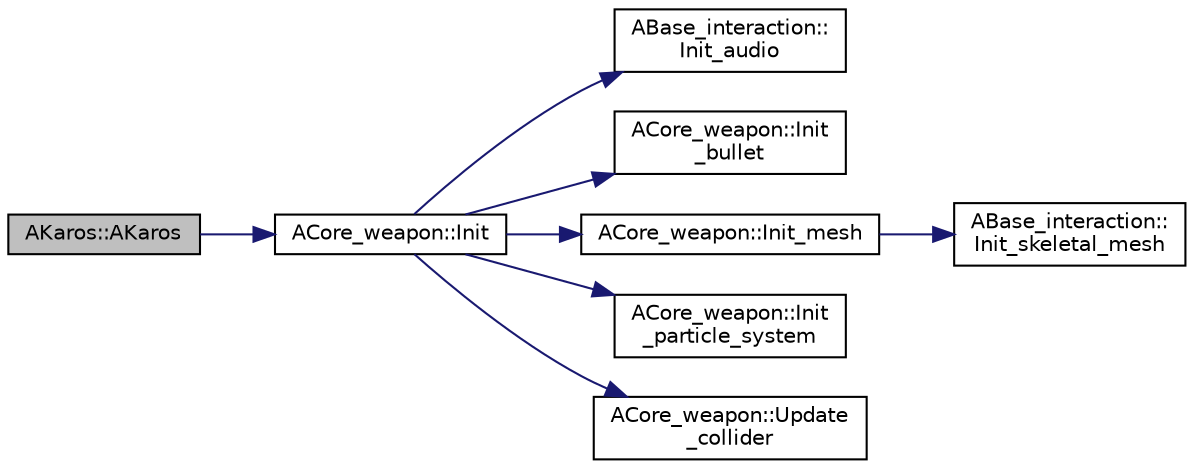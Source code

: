 digraph "AKaros::AKaros"
{
 // LATEX_PDF_SIZE
  edge [fontname="Helvetica",fontsize="10",labelfontname="Helvetica",labelfontsize="10"];
  node [fontname="Helvetica",fontsize="10",shape=record];
  rankdir="LR";
  Node1 [label="AKaros::AKaros",height=0.2,width=0.4,color="black", fillcolor="grey75", style="filled", fontcolor="black",tooltip=" "];
  Node1 -> Node2 [color="midnightblue",fontsize="10",style="solid"];
  Node2 [label="ACore_weapon::Init",height=0.2,width=0.4,color="black", fillcolor="white", style="filled",URL="$class_a_core__weapon.html#a3e999ef3e385ed2dcef3c9cb5ab395f9",tooltip="무기 초기화"];
  Node2 -> Node3 [color="midnightblue",fontsize="10",style="solid"];
  Node3 [label="ABase_interaction::\lInit_audio",height=0.2,width=0.4,color="black", fillcolor="white", style="filled",URL="$class_a_base__interaction.html#ae533364f1664a8375c0543451ffad7b2",tooltip="오디오 컴포넌트 초기화"];
  Node2 -> Node4 [color="midnightblue",fontsize="10",style="solid"];
  Node4 [label="ACore_weapon::Init\l_bullet",height=0.2,width=0.4,color="black", fillcolor="white", style="filled",URL="$class_a_core__weapon.html#a16f4fead2726d8f030fb0d77024ef0b6",tooltip="탄알 초기화"];
  Node2 -> Node5 [color="midnightblue",fontsize="10",style="solid"];
  Node5 [label="ACore_weapon::Init_mesh",height=0.2,width=0.4,color="black", fillcolor="white", style="filled",URL="$class_a_core__weapon.html#aa23301eadff80b951407bd510701cefe",tooltip="메쉬 초기화"];
  Node5 -> Node6 [color="midnightblue",fontsize="10",style="solid"];
  Node6 [label="ABase_interaction::\lInit_skeletal_mesh",height=0.2,width=0.4,color="black", fillcolor="white", style="filled",URL="$class_a_base__interaction.html#acb1820b6681080ae7233659ae0c41f73",tooltip="스켈레탈 메시 컴포넌트 초기화 (캐릭터,차량)"];
  Node2 -> Node7 [color="midnightblue",fontsize="10",style="solid"];
  Node7 [label="ACore_weapon::Init\l_particle_system",height=0.2,width=0.4,color="black", fillcolor="white", style="filled",URL="$class_a_core__weapon.html#ac048a7816f802b7feb4152491ba5eca7",tooltip="파티클 시스템 초기화"];
  Node2 -> Node8 [color="midnightblue",fontsize="10",style="solid"];
  Node8 [label="ACore_weapon::Update\l_collider",height=0.2,width=0.4,color="black", fillcolor="white", style="filled",URL="$class_a_core__weapon.html#aefbeffd7902e686525ee47a3ee99798b",tooltip="콜라이더 정보 갱신"];
}
